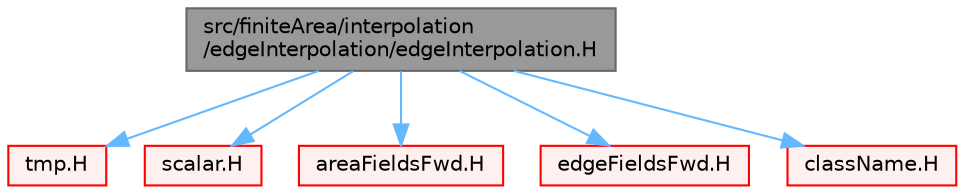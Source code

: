 digraph "src/finiteArea/interpolation/edgeInterpolation/edgeInterpolation.H"
{
 // LATEX_PDF_SIZE
  bgcolor="transparent";
  edge [fontname=Helvetica,fontsize=10,labelfontname=Helvetica,labelfontsize=10];
  node [fontname=Helvetica,fontsize=10,shape=box,height=0.2,width=0.4];
  Node1 [id="Node000001",label="src/finiteArea/interpolation\l/edgeInterpolation/edgeInterpolation.H",height=0.2,width=0.4,color="gray40", fillcolor="grey60", style="filled", fontcolor="black",tooltip=" "];
  Node1 -> Node2 [id="edge1_Node000001_Node000002",color="steelblue1",style="solid",tooltip=" "];
  Node2 [id="Node000002",label="tmp.H",height=0.2,width=0.4,color="red", fillcolor="#FFF0F0", style="filled",URL="$tmp_8H.html",tooltip=" "];
  Node1 -> Node46 [id="edge2_Node000001_Node000046",color="steelblue1",style="solid",tooltip=" "];
  Node46 [id="Node000046",label="scalar.H",height=0.2,width=0.4,color="red", fillcolor="#FFF0F0", style="filled",URL="$scalar_8H.html",tooltip=" "];
  Node1 -> Node75 [id="edge3_Node000001_Node000075",color="steelblue1",style="solid",tooltip=" "];
  Node75 [id="Node000075",label="areaFieldsFwd.H",height=0.2,width=0.4,color="red", fillcolor="#FFF0F0", style="filled",URL="$areaFieldsFwd_8H.html",tooltip="Forwards and collection of common area field types."];
  Node1 -> Node131 [id="edge4_Node000001_Node000131",color="steelblue1",style="solid",tooltip=" "];
  Node131 [id="Node000131",label="edgeFieldsFwd.H",height=0.2,width=0.4,color="red", fillcolor="#FFF0F0", style="filled",URL="$edgeFieldsFwd_8H.html",tooltip="Forwards for edge field types."];
  Node1 -> Node132 [id="edge5_Node000001_Node000132",color="steelblue1",style="solid",tooltip=" "];
  Node132 [id="Node000132",label="className.H",height=0.2,width=0.4,color="red", fillcolor="#FFF0F0", style="filled",URL="$className_8H.html",tooltip="Macro definitions for declaring ClassName(), NamespaceName(), etc."];
}

